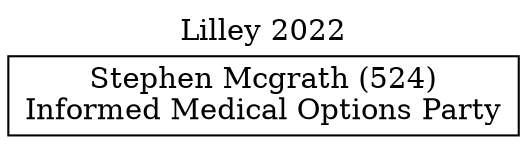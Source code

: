 // House preference flow
digraph "Stephen Mcgrath (524)_Lilley_2022" {
	graph [label="Lilley 2022" labelloc=t mclimit=10]
	node [shape=box]
	"Stephen Mcgrath (524)" [label="Stephen Mcgrath (524)
Informed Medical Options Party"]
}
